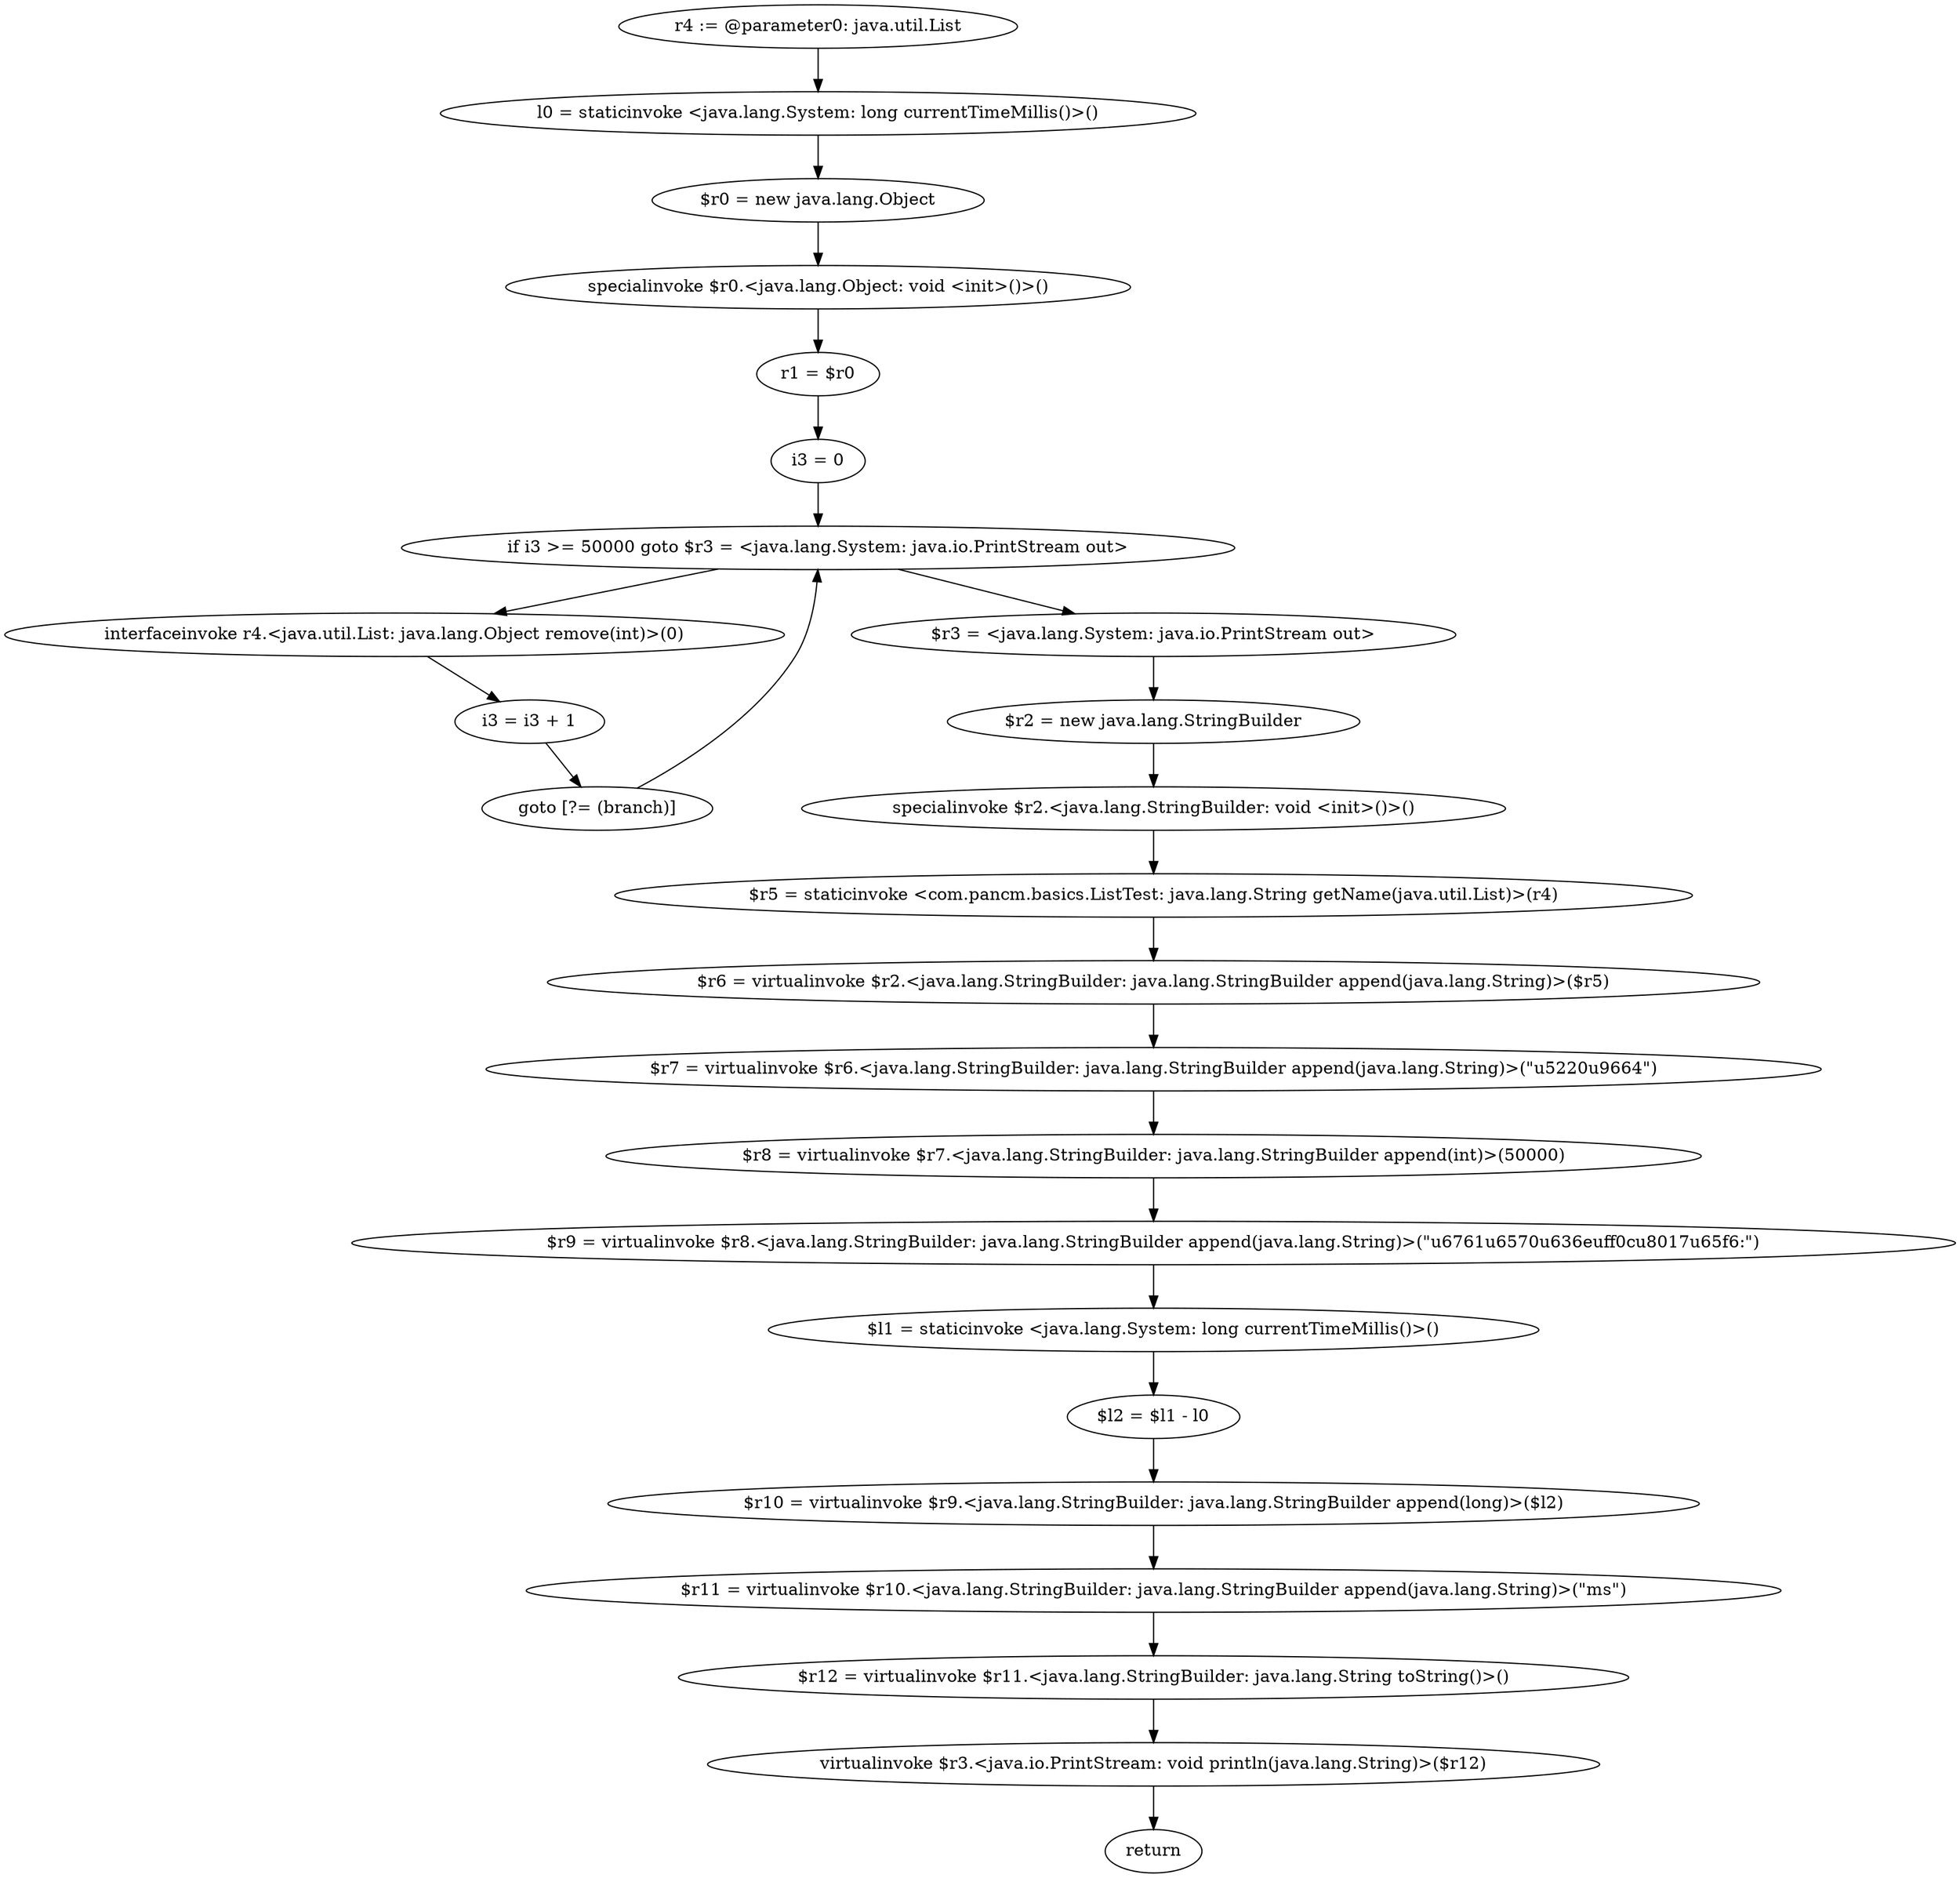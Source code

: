 digraph "unitGraph" {
    "r4 := @parameter0: java.util.List"
    "l0 = staticinvoke <java.lang.System: long currentTimeMillis()>()"
    "$r0 = new java.lang.Object"
    "specialinvoke $r0.<java.lang.Object: void <init>()>()"
    "r1 = $r0"
    "i3 = 0"
    "if i3 >= 50000 goto $r3 = <java.lang.System: java.io.PrintStream out>"
    "interfaceinvoke r4.<java.util.List: java.lang.Object remove(int)>(0)"
    "i3 = i3 + 1"
    "goto [?= (branch)]"
    "$r3 = <java.lang.System: java.io.PrintStream out>"
    "$r2 = new java.lang.StringBuilder"
    "specialinvoke $r2.<java.lang.StringBuilder: void <init>()>()"
    "$r5 = staticinvoke <com.pancm.basics.ListTest: java.lang.String getName(java.util.List)>(r4)"
    "$r6 = virtualinvoke $r2.<java.lang.StringBuilder: java.lang.StringBuilder append(java.lang.String)>($r5)"
    "$r7 = virtualinvoke $r6.<java.lang.StringBuilder: java.lang.StringBuilder append(java.lang.String)>(\"\u5220\u9664\")"
    "$r8 = virtualinvoke $r7.<java.lang.StringBuilder: java.lang.StringBuilder append(int)>(50000)"
    "$r9 = virtualinvoke $r8.<java.lang.StringBuilder: java.lang.StringBuilder append(java.lang.String)>(\"\u6761\u6570\u636e\uff0c\u8017\u65f6:\")"
    "$l1 = staticinvoke <java.lang.System: long currentTimeMillis()>()"
    "$l2 = $l1 - l0"
    "$r10 = virtualinvoke $r9.<java.lang.StringBuilder: java.lang.StringBuilder append(long)>($l2)"
    "$r11 = virtualinvoke $r10.<java.lang.StringBuilder: java.lang.StringBuilder append(java.lang.String)>(\"ms\")"
    "$r12 = virtualinvoke $r11.<java.lang.StringBuilder: java.lang.String toString()>()"
    "virtualinvoke $r3.<java.io.PrintStream: void println(java.lang.String)>($r12)"
    "return"
    "r4 := @parameter0: java.util.List"->"l0 = staticinvoke <java.lang.System: long currentTimeMillis()>()";
    "l0 = staticinvoke <java.lang.System: long currentTimeMillis()>()"->"$r0 = new java.lang.Object";
    "$r0 = new java.lang.Object"->"specialinvoke $r0.<java.lang.Object: void <init>()>()";
    "specialinvoke $r0.<java.lang.Object: void <init>()>()"->"r1 = $r0";
    "r1 = $r0"->"i3 = 0";
    "i3 = 0"->"if i3 >= 50000 goto $r3 = <java.lang.System: java.io.PrintStream out>";
    "if i3 >= 50000 goto $r3 = <java.lang.System: java.io.PrintStream out>"->"interfaceinvoke r4.<java.util.List: java.lang.Object remove(int)>(0)";
    "if i3 >= 50000 goto $r3 = <java.lang.System: java.io.PrintStream out>"->"$r3 = <java.lang.System: java.io.PrintStream out>";
    "interfaceinvoke r4.<java.util.List: java.lang.Object remove(int)>(0)"->"i3 = i3 + 1";
    "i3 = i3 + 1"->"goto [?= (branch)]";
    "goto [?= (branch)]"->"if i3 >= 50000 goto $r3 = <java.lang.System: java.io.PrintStream out>";
    "$r3 = <java.lang.System: java.io.PrintStream out>"->"$r2 = new java.lang.StringBuilder";
    "$r2 = new java.lang.StringBuilder"->"specialinvoke $r2.<java.lang.StringBuilder: void <init>()>()";
    "specialinvoke $r2.<java.lang.StringBuilder: void <init>()>()"->"$r5 = staticinvoke <com.pancm.basics.ListTest: java.lang.String getName(java.util.List)>(r4)";
    "$r5 = staticinvoke <com.pancm.basics.ListTest: java.lang.String getName(java.util.List)>(r4)"->"$r6 = virtualinvoke $r2.<java.lang.StringBuilder: java.lang.StringBuilder append(java.lang.String)>($r5)";
    "$r6 = virtualinvoke $r2.<java.lang.StringBuilder: java.lang.StringBuilder append(java.lang.String)>($r5)"->"$r7 = virtualinvoke $r6.<java.lang.StringBuilder: java.lang.StringBuilder append(java.lang.String)>(\"\u5220\u9664\")";
    "$r7 = virtualinvoke $r6.<java.lang.StringBuilder: java.lang.StringBuilder append(java.lang.String)>(\"\u5220\u9664\")"->"$r8 = virtualinvoke $r7.<java.lang.StringBuilder: java.lang.StringBuilder append(int)>(50000)";
    "$r8 = virtualinvoke $r7.<java.lang.StringBuilder: java.lang.StringBuilder append(int)>(50000)"->"$r9 = virtualinvoke $r8.<java.lang.StringBuilder: java.lang.StringBuilder append(java.lang.String)>(\"\u6761\u6570\u636e\uff0c\u8017\u65f6:\")";
    "$r9 = virtualinvoke $r8.<java.lang.StringBuilder: java.lang.StringBuilder append(java.lang.String)>(\"\u6761\u6570\u636e\uff0c\u8017\u65f6:\")"->"$l1 = staticinvoke <java.lang.System: long currentTimeMillis()>()";
    "$l1 = staticinvoke <java.lang.System: long currentTimeMillis()>()"->"$l2 = $l1 - l0";
    "$l2 = $l1 - l0"->"$r10 = virtualinvoke $r9.<java.lang.StringBuilder: java.lang.StringBuilder append(long)>($l2)";
    "$r10 = virtualinvoke $r9.<java.lang.StringBuilder: java.lang.StringBuilder append(long)>($l2)"->"$r11 = virtualinvoke $r10.<java.lang.StringBuilder: java.lang.StringBuilder append(java.lang.String)>(\"ms\")";
    "$r11 = virtualinvoke $r10.<java.lang.StringBuilder: java.lang.StringBuilder append(java.lang.String)>(\"ms\")"->"$r12 = virtualinvoke $r11.<java.lang.StringBuilder: java.lang.String toString()>()";
    "$r12 = virtualinvoke $r11.<java.lang.StringBuilder: java.lang.String toString()>()"->"virtualinvoke $r3.<java.io.PrintStream: void println(java.lang.String)>($r12)";
    "virtualinvoke $r3.<java.io.PrintStream: void println(java.lang.String)>($r12)"->"return";
}
